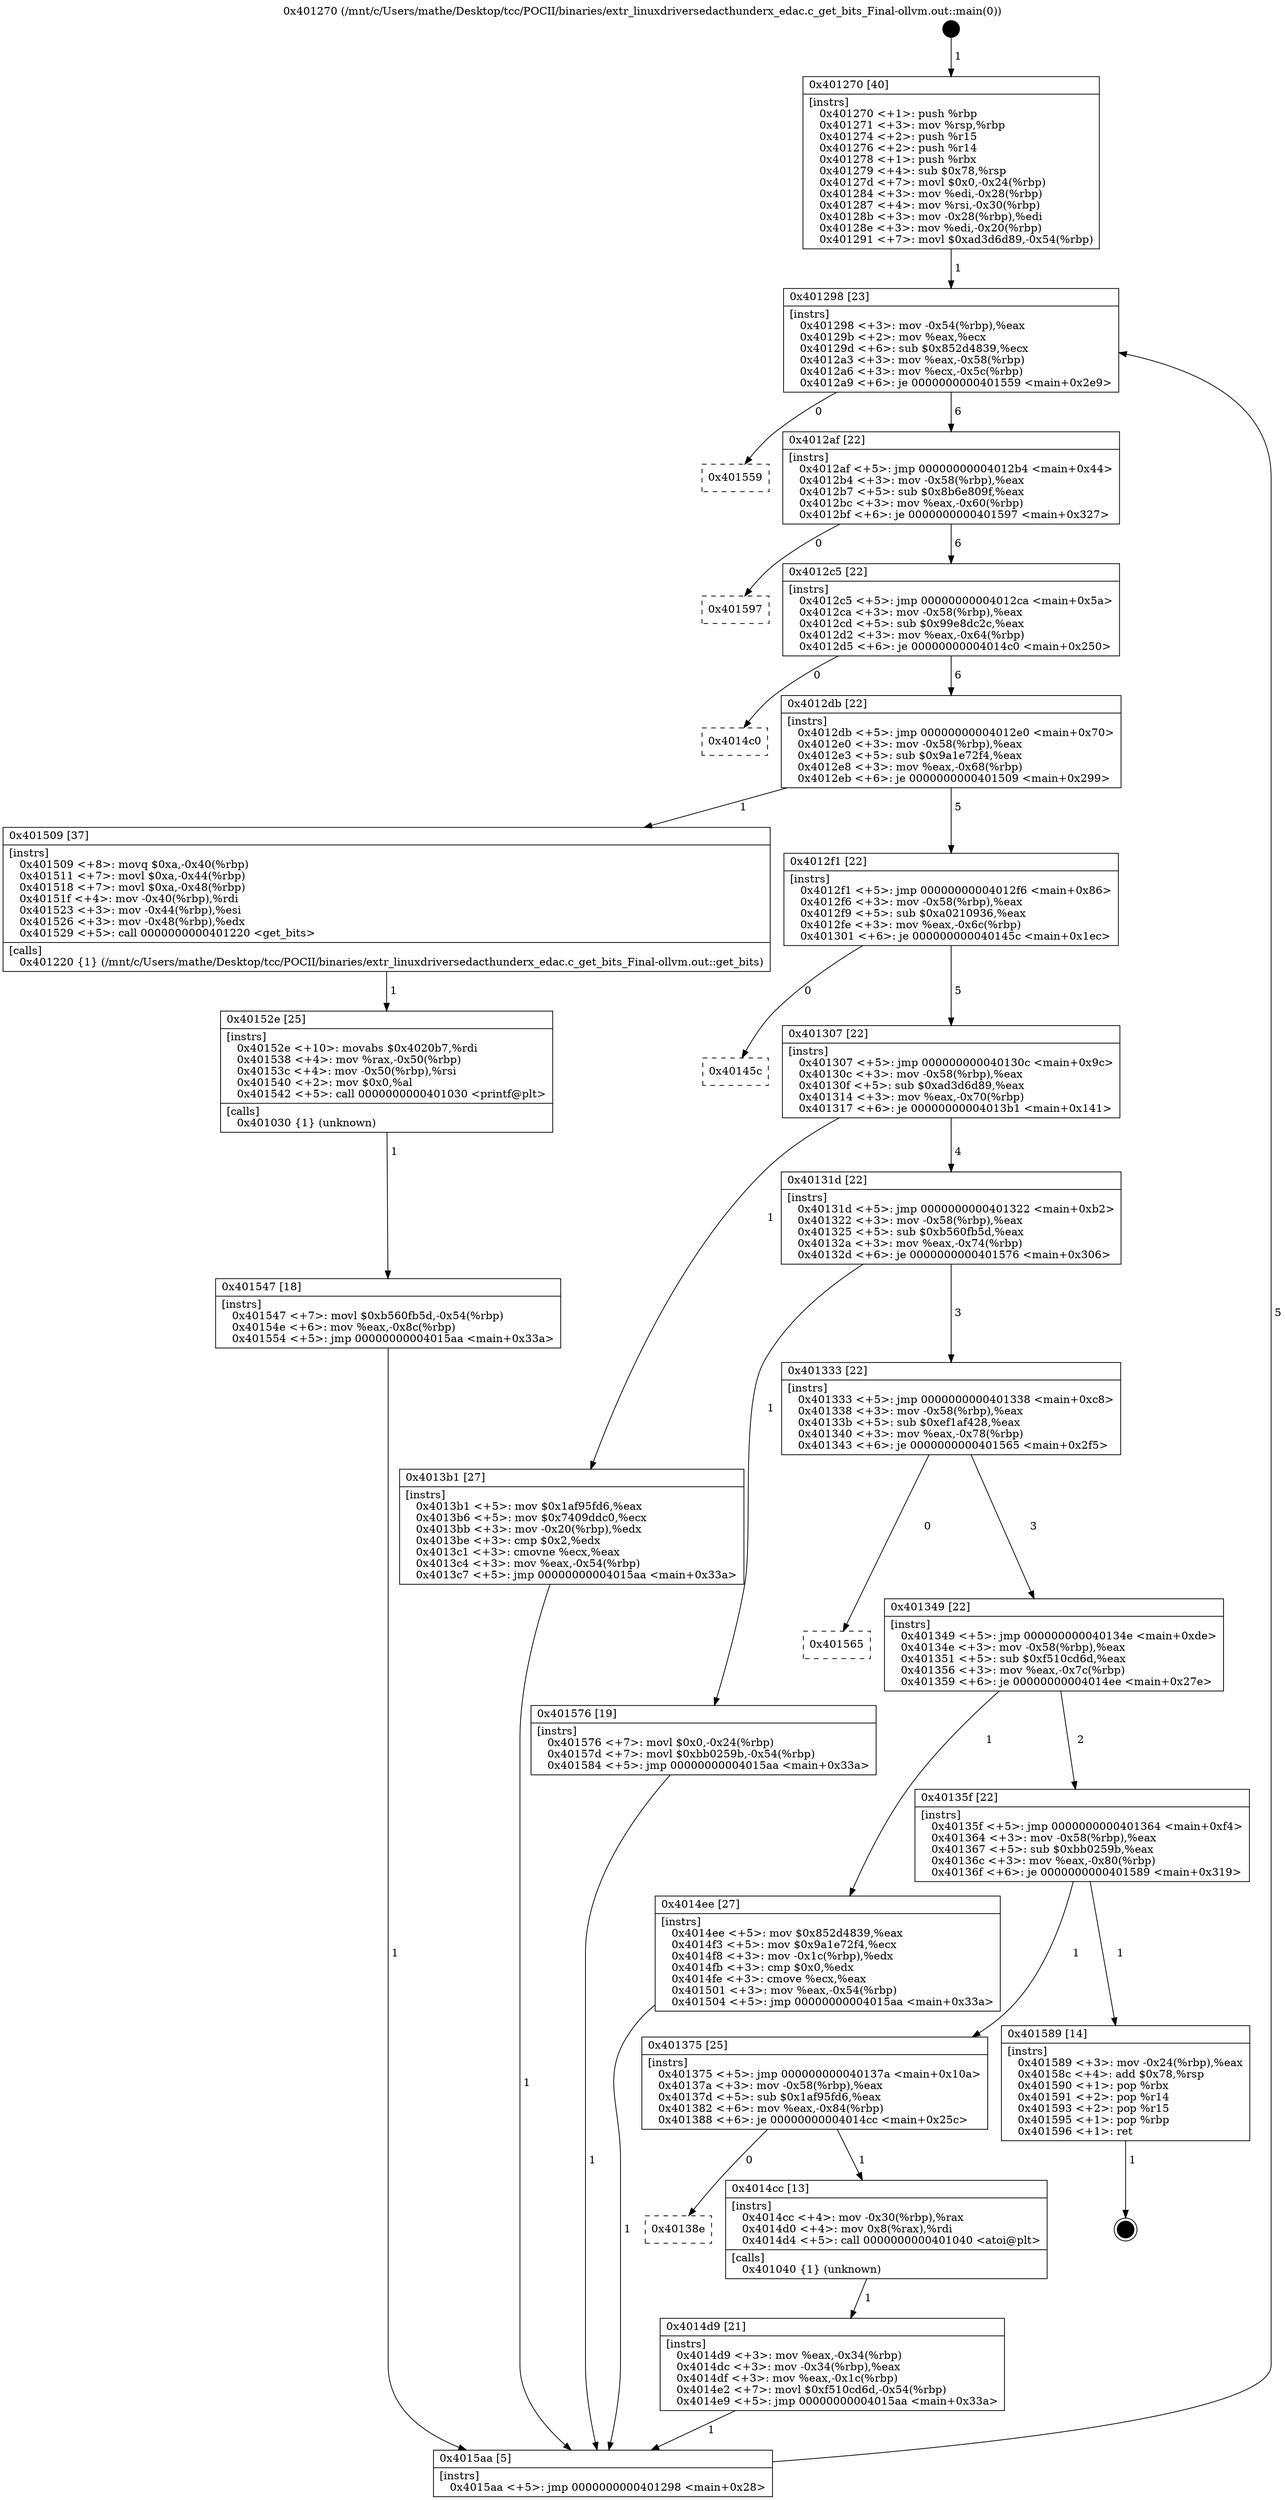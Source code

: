 digraph "0x401270" {
  label = "0x401270 (/mnt/c/Users/mathe/Desktop/tcc/POCII/binaries/extr_linuxdriversedacthunderx_edac.c_get_bits_Final-ollvm.out::main(0))"
  labelloc = "t"
  node[shape=record]

  Entry [label="",width=0.3,height=0.3,shape=circle,fillcolor=black,style=filled]
  "0x401298" [label="{
     0x401298 [23]\l
     | [instrs]\l
     &nbsp;&nbsp;0x401298 \<+3\>: mov -0x54(%rbp),%eax\l
     &nbsp;&nbsp;0x40129b \<+2\>: mov %eax,%ecx\l
     &nbsp;&nbsp;0x40129d \<+6\>: sub $0x852d4839,%ecx\l
     &nbsp;&nbsp;0x4012a3 \<+3\>: mov %eax,-0x58(%rbp)\l
     &nbsp;&nbsp;0x4012a6 \<+3\>: mov %ecx,-0x5c(%rbp)\l
     &nbsp;&nbsp;0x4012a9 \<+6\>: je 0000000000401559 \<main+0x2e9\>\l
  }"]
  "0x401559" [label="{
     0x401559\l
  }", style=dashed]
  "0x4012af" [label="{
     0x4012af [22]\l
     | [instrs]\l
     &nbsp;&nbsp;0x4012af \<+5\>: jmp 00000000004012b4 \<main+0x44\>\l
     &nbsp;&nbsp;0x4012b4 \<+3\>: mov -0x58(%rbp),%eax\l
     &nbsp;&nbsp;0x4012b7 \<+5\>: sub $0x8b6e809f,%eax\l
     &nbsp;&nbsp;0x4012bc \<+3\>: mov %eax,-0x60(%rbp)\l
     &nbsp;&nbsp;0x4012bf \<+6\>: je 0000000000401597 \<main+0x327\>\l
  }"]
  Exit [label="",width=0.3,height=0.3,shape=circle,fillcolor=black,style=filled,peripheries=2]
  "0x401597" [label="{
     0x401597\l
  }", style=dashed]
  "0x4012c5" [label="{
     0x4012c5 [22]\l
     | [instrs]\l
     &nbsp;&nbsp;0x4012c5 \<+5\>: jmp 00000000004012ca \<main+0x5a\>\l
     &nbsp;&nbsp;0x4012ca \<+3\>: mov -0x58(%rbp),%eax\l
     &nbsp;&nbsp;0x4012cd \<+5\>: sub $0x99e8dc2c,%eax\l
     &nbsp;&nbsp;0x4012d2 \<+3\>: mov %eax,-0x64(%rbp)\l
     &nbsp;&nbsp;0x4012d5 \<+6\>: je 00000000004014c0 \<main+0x250\>\l
  }"]
  "0x401547" [label="{
     0x401547 [18]\l
     | [instrs]\l
     &nbsp;&nbsp;0x401547 \<+7\>: movl $0xb560fb5d,-0x54(%rbp)\l
     &nbsp;&nbsp;0x40154e \<+6\>: mov %eax,-0x8c(%rbp)\l
     &nbsp;&nbsp;0x401554 \<+5\>: jmp 00000000004015aa \<main+0x33a\>\l
  }"]
  "0x4014c0" [label="{
     0x4014c0\l
  }", style=dashed]
  "0x4012db" [label="{
     0x4012db [22]\l
     | [instrs]\l
     &nbsp;&nbsp;0x4012db \<+5\>: jmp 00000000004012e0 \<main+0x70\>\l
     &nbsp;&nbsp;0x4012e0 \<+3\>: mov -0x58(%rbp),%eax\l
     &nbsp;&nbsp;0x4012e3 \<+5\>: sub $0x9a1e72f4,%eax\l
     &nbsp;&nbsp;0x4012e8 \<+3\>: mov %eax,-0x68(%rbp)\l
     &nbsp;&nbsp;0x4012eb \<+6\>: je 0000000000401509 \<main+0x299\>\l
  }"]
  "0x40152e" [label="{
     0x40152e [25]\l
     | [instrs]\l
     &nbsp;&nbsp;0x40152e \<+10\>: movabs $0x4020b7,%rdi\l
     &nbsp;&nbsp;0x401538 \<+4\>: mov %rax,-0x50(%rbp)\l
     &nbsp;&nbsp;0x40153c \<+4\>: mov -0x50(%rbp),%rsi\l
     &nbsp;&nbsp;0x401540 \<+2\>: mov $0x0,%al\l
     &nbsp;&nbsp;0x401542 \<+5\>: call 0000000000401030 \<printf@plt\>\l
     | [calls]\l
     &nbsp;&nbsp;0x401030 \{1\} (unknown)\l
  }"]
  "0x401509" [label="{
     0x401509 [37]\l
     | [instrs]\l
     &nbsp;&nbsp;0x401509 \<+8\>: movq $0xa,-0x40(%rbp)\l
     &nbsp;&nbsp;0x401511 \<+7\>: movl $0xa,-0x44(%rbp)\l
     &nbsp;&nbsp;0x401518 \<+7\>: movl $0xa,-0x48(%rbp)\l
     &nbsp;&nbsp;0x40151f \<+4\>: mov -0x40(%rbp),%rdi\l
     &nbsp;&nbsp;0x401523 \<+3\>: mov -0x44(%rbp),%esi\l
     &nbsp;&nbsp;0x401526 \<+3\>: mov -0x48(%rbp),%edx\l
     &nbsp;&nbsp;0x401529 \<+5\>: call 0000000000401220 \<get_bits\>\l
     | [calls]\l
     &nbsp;&nbsp;0x401220 \{1\} (/mnt/c/Users/mathe/Desktop/tcc/POCII/binaries/extr_linuxdriversedacthunderx_edac.c_get_bits_Final-ollvm.out::get_bits)\l
  }"]
  "0x4012f1" [label="{
     0x4012f1 [22]\l
     | [instrs]\l
     &nbsp;&nbsp;0x4012f1 \<+5\>: jmp 00000000004012f6 \<main+0x86\>\l
     &nbsp;&nbsp;0x4012f6 \<+3\>: mov -0x58(%rbp),%eax\l
     &nbsp;&nbsp;0x4012f9 \<+5\>: sub $0xa0210936,%eax\l
     &nbsp;&nbsp;0x4012fe \<+3\>: mov %eax,-0x6c(%rbp)\l
     &nbsp;&nbsp;0x401301 \<+6\>: je 000000000040145c \<main+0x1ec\>\l
  }"]
  "0x4014d9" [label="{
     0x4014d9 [21]\l
     | [instrs]\l
     &nbsp;&nbsp;0x4014d9 \<+3\>: mov %eax,-0x34(%rbp)\l
     &nbsp;&nbsp;0x4014dc \<+3\>: mov -0x34(%rbp),%eax\l
     &nbsp;&nbsp;0x4014df \<+3\>: mov %eax,-0x1c(%rbp)\l
     &nbsp;&nbsp;0x4014e2 \<+7\>: movl $0xf510cd6d,-0x54(%rbp)\l
     &nbsp;&nbsp;0x4014e9 \<+5\>: jmp 00000000004015aa \<main+0x33a\>\l
  }"]
  "0x40145c" [label="{
     0x40145c\l
  }", style=dashed]
  "0x401307" [label="{
     0x401307 [22]\l
     | [instrs]\l
     &nbsp;&nbsp;0x401307 \<+5\>: jmp 000000000040130c \<main+0x9c\>\l
     &nbsp;&nbsp;0x40130c \<+3\>: mov -0x58(%rbp),%eax\l
     &nbsp;&nbsp;0x40130f \<+5\>: sub $0xad3d6d89,%eax\l
     &nbsp;&nbsp;0x401314 \<+3\>: mov %eax,-0x70(%rbp)\l
     &nbsp;&nbsp;0x401317 \<+6\>: je 00000000004013b1 \<main+0x141\>\l
  }"]
  "0x40138e" [label="{
     0x40138e\l
  }", style=dashed]
  "0x4013b1" [label="{
     0x4013b1 [27]\l
     | [instrs]\l
     &nbsp;&nbsp;0x4013b1 \<+5\>: mov $0x1af95fd6,%eax\l
     &nbsp;&nbsp;0x4013b6 \<+5\>: mov $0x7409ddc0,%ecx\l
     &nbsp;&nbsp;0x4013bb \<+3\>: mov -0x20(%rbp),%edx\l
     &nbsp;&nbsp;0x4013be \<+3\>: cmp $0x2,%edx\l
     &nbsp;&nbsp;0x4013c1 \<+3\>: cmovne %ecx,%eax\l
     &nbsp;&nbsp;0x4013c4 \<+3\>: mov %eax,-0x54(%rbp)\l
     &nbsp;&nbsp;0x4013c7 \<+5\>: jmp 00000000004015aa \<main+0x33a\>\l
  }"]
  "0x40131d" [label="{
     0x40131d [22]\l
     | [instrs]\l
     &nbsp;&nbsp;0x40131d \<+5\>: jmp 0000000000401322 \<main+0xb2\>\l
     &nbsp;&nbsp;0x401322 \<+3\>: mov -0x58(%rbp),%eax\l
     &nbsp;&nbsp;0x401325 \<+5\>: sub $0xb560fb5d,%eax\l
     &nbsp;&nbsp;0x40132a \<+3\>: mov %eax,-0x74(%rbp)\l
     &nbsp;&nbsp;0x40132d \<+6\>: je 0000000000401576 \<main+0x306\>\l
  }"]
  "0x4015aa" [label="{
     0x4015aa [5]\l
     | [instrs]\l
     &nbsp;&nbsp;0x4015aa \<+5\>: jmp 0000000000401298 \<main+0x28\>\l
  }"]
  "0x401270" [label="{
     0x401270 [40]\l
     | [instrs]\l
     &nbsp;&nbsp;0x401270 \<+1\>: push %rbp\l
     &nbsp;&nbsp;0x401271 \<+3\>: mov %rsp,%rbp\l
     &nbsp;&nbsp;0x401274 \<+2\>: push %r15\l
     &nbsp;&nbsp;0x401276 \<+2\>: push %r14\l
     &nbsp;&nbsp;0x401278 \<+1\>: push %rbx\l
     &nbsp;&nbsp;0x401279 \<+4\>: sub $0x78,%rsp\l
     &nbsp;&nbsp;0x40127d \<+7\>: movl $0x0,-0x24(%rbp)\l
     &nbsp;&nbsp;0x401284 \<+3\>: mov %edi,-0x28(%rbp)\l
     &nbsp;&nbsp;0x401287 \<+4\>: mov %rsi,-0x30(%rbp)\l
     &nbsp;&nbsp;0x40128b \<+3\>: mov -0x28(%rbp),%edi\l
     &nbsp;&nbsp;0x40128e \<+3\>: mov %edi,-0x20(%rbp)\l
     &nbsp;&nbsp;0x401291 \<+7\>: movl $0xad3d6d89,-0x54(%rbp)\l
  }"]
  "0x4014cc" [label="{
     0x4014cc [13]\l
     | [instrs]\l
     &nbsp;&nbsp;0x4014cc \<+4\>: mov -0x30(%rbp),%rax\l
     &nbsp;&nbsp;0x4014d0 \<+4\>: mov 0x8(%rax),%rdi\l
     &nbsp;&nbsp;0x4014d4 \<+5\>: call 0000000000401040 \<atoi@plt\>\l
     | [calls]\l
     &nbsp;&nbsp;0x401040 \{1\} (unknown)\l
  }"]
  "0x401576" [label="{
     0x401576 [19]\l
     | [instrs]\l
     &nbsp;&nbsp;0x401576 \<+7\>: movl $0x0,-0x24(%rbp)\l
     &nbsp;&nbsp;0x40157d \<+7\>: movl $0xbb0259b,-0x54(%rbp)\l
     &nbsp;&nbsp;0x401584 \<+5\>: jmp 00000000004015aa \<main+0x33a\>\l
  }"]
  "0x401333" [label="{
     0x401333 [22]\l
     | [instrs]\l
     &nbsp;&nbsp;0x401333 \<+5\>: jmp 0000000000401338 \<main+0xc8\>\l
     &nbsp;&nbsp;0x401338 \<+3\>: mov -0x58(%rbp),%eax\l
     &nbsp;&nbsp;0x40133b \<+5\>: sub $0xef1af428,%eax\l
     &nbsp;&nbsp;0x401340 \<+3\>: mov %eax,-0x78(%rbp)\l
     &nbsp;&nbsp;0x401343 \<+6\>: je 0000000000401565 \<main+0x2f5\>\l
  }"]
  "0x401375" [label="{
     0x401375 [25]\l
     | [instrs]\l
     &nbsp;&nbsp;0x401375 \<+5\>: jmp 000000000040137a \<main+0x10a\>\l
     &nbsp;&nbsp;0x40137a \<+3\>: mov -0x58(%rbp),%eax\l
     &nbsp;&nbsp;0x40137d \<+5\>: sub $0x1af95fd6,%eax\l
     &nbsp;&nbsp;0x401382 \<+6\>: mov %eax,-0x84(%rbp)\l
     &nbsp;&nbsp;0x401388 \<+6\>: je 00000000004014cc \<main+0x25c\>\l
  }"]
  "0x401565" [label="{
     0x401565\l
  }", style=dashed]
  "0x401349" [label="{
     0x401349 [22]\l
     | [instrs]\l
     &nbsp;&nbsp;0x401349 \<+5\>: jmp 000000000040134e \<main+0xde\>\l
     &nbsp;&nbsp;0x40134e \<+3\>: mov -0x58(%rbp),%eax\l
     &nbsp;&nbsp;0x401351 \<+5\>: sub $0xf510cd6d,%eax\l
     &nbsp;&nbsp;0x401356 \<+3\>: mov %eax,-0x7c(%rbp)\l
     &nbsp;&nbsp;0x401359 \<+6\>: je 00000000004014ee \<main+0x27e\>\l
  }"]
  "0x401589" [label="{
     0x401589 [14]\l
     | [instrs]\l
     &nbsp;&nbsp;0x401589 \<+3\>: mov -0x24(%rbp),%eax\l
     &nbsp;&nbsp;0x40158c \<+4\>: add $0x78,%rsp\l
     &nbsp;&nbsp;0x401590 \<+1\>: pop %rbx\l
     &nbsp;&nbsp;0x401591 \<+2\>: pop %r14\l
     &nbsp;&nbsp;0x401593 \<+2\>: pop %r15\l
     &nbsp;&nbsp;0x401595 \<+1\>: pop %rbp\l
     &nbsp;&nbsp;0x401596 \<+1\>: ret\l
  }"]
  "0x4014ee" [label="{
     0x4014ee [27]\l
     | [instrs]\l
     &nbsp;&nbsp;0x4014ee \<+5\>: mov $0x852d4839,%eax\l
     &nbsp;&nbsp;0x4014f3 \<+5\>: mov $0x9a1e72f4,%ecx\l
     &nbsp;&nbsp;0x4014f8 \<+3\>: mov -0x1c(%rbp),%edx\l
     &nbsp;&nbsp;0x4014fb \<+3\>: cmp $0x0,%edx\l
     &nbsp;&nbsp;0x4014fe \<+3\>: cmove %ecx,%eax\l
     &nbsp;&nbsp;0x401501 \<+3\>: mov %eax,-0x54(%rbp)\l
     &nbsp;&nbsp;0x401504 \<+5\>: jmp 00000000004015aa \<main+0x33a\>\l
  }"]
  "0x40135f" [label="{
     0x40135f [22]\l
     | [instrs]\l
     &nbsp;&nbsp;0x40135f \<+5\>: jmp 0000000000401364 \<main+0xf4\>\l
     &nbsp;&nbsp;0x401364 \<+3\>: mov -0x58(%rbp),%eax\l
     &nbsp;&nbsp;0x401367 \<+5\>: sub $0xbb0259b,%eax\l
     &nbsp;&nbsp;0x40136c \<+3\>: mov %eax,-0x80(%rbp)\l
     &nbsp;&nbsp;0x40136f \<+6\>: je 0000000000401589 \<main+0x319\>\l
  }"]
  Entry -> "0x401270" [label=" 1"]
  "0x401298" -> "0x401559" [label=" 0"]
  "0x401298" -> "0x4012af" [label=" 6"]
  "0x401589" -> Exit [label=" 1"]
  "0x4012af" -> "0x401597" [label=" 0"]
  "0x4012af" -> "0x4012c5" [label=" 6"]
  "0x401576" -> "0x4015aa" [label=" 1"]
  "0x4012c5" -> "0x4014c0" [label=" 0"]
  "0x4012c5" -> "0x4012db" [label=" 6"]
  "0x401547" -> "0x4015aa" [label=" 1"]
  "0x4012db" -> "0x401509" [label=" 1"]
  "0x4012db" -> "0x4012f1" [label=" 5"]
  "0x40152e" -> "0x401547" [label=" 1"]
  "0x4012f1" -> "0x40145c" [label=" 0"]
  "0x4012f1" -> "0x401307" [label=" 5"]
  "0x401509" -> "0x40152e" [label=" 1"]
  "0x401307" -> "0x4013b1" [label=" 1"]
  "0x401307" -> "0x40131d" [label=" 4"]
  "0x4013b1" -> "0x4015aa" [label=" 1"]
  "0x401270" -> "0x401298" [label=" 1"]
  "0x4015aa" -> "0x401298" [label=" 5"]
  "0x4014ee" -> "0x4015aa" [label=" 1"]
  "0x40131d" -> "0x401576" [label=" 1"]
  "0x40131d" -> "0x401333" [label=" 3"]
  "0x4014d9" -> "0x4015aa" [label=" 1"]
  "0x401333" -> "0x401565" [label=" 0"]
  "0x401333" -> "0x401349" [label=" 3"]
  "0x401375" -> "0x40138e" [label=" 0"]
  "0x401349" -> "0x4014ee" [label=" 1"]
  "0x401349" -> "0x40135f" [label=" 2"]
  "0x401375" -> "0x4014cc" [label=" 1"]
  "0x40135f" -> "0x401589" [label=" 1"]
  "0x40135f" -> "0x401375" [label=" 1"]
  "0x4014cc" -> "0x4014d9" [label=" 1"]
}
